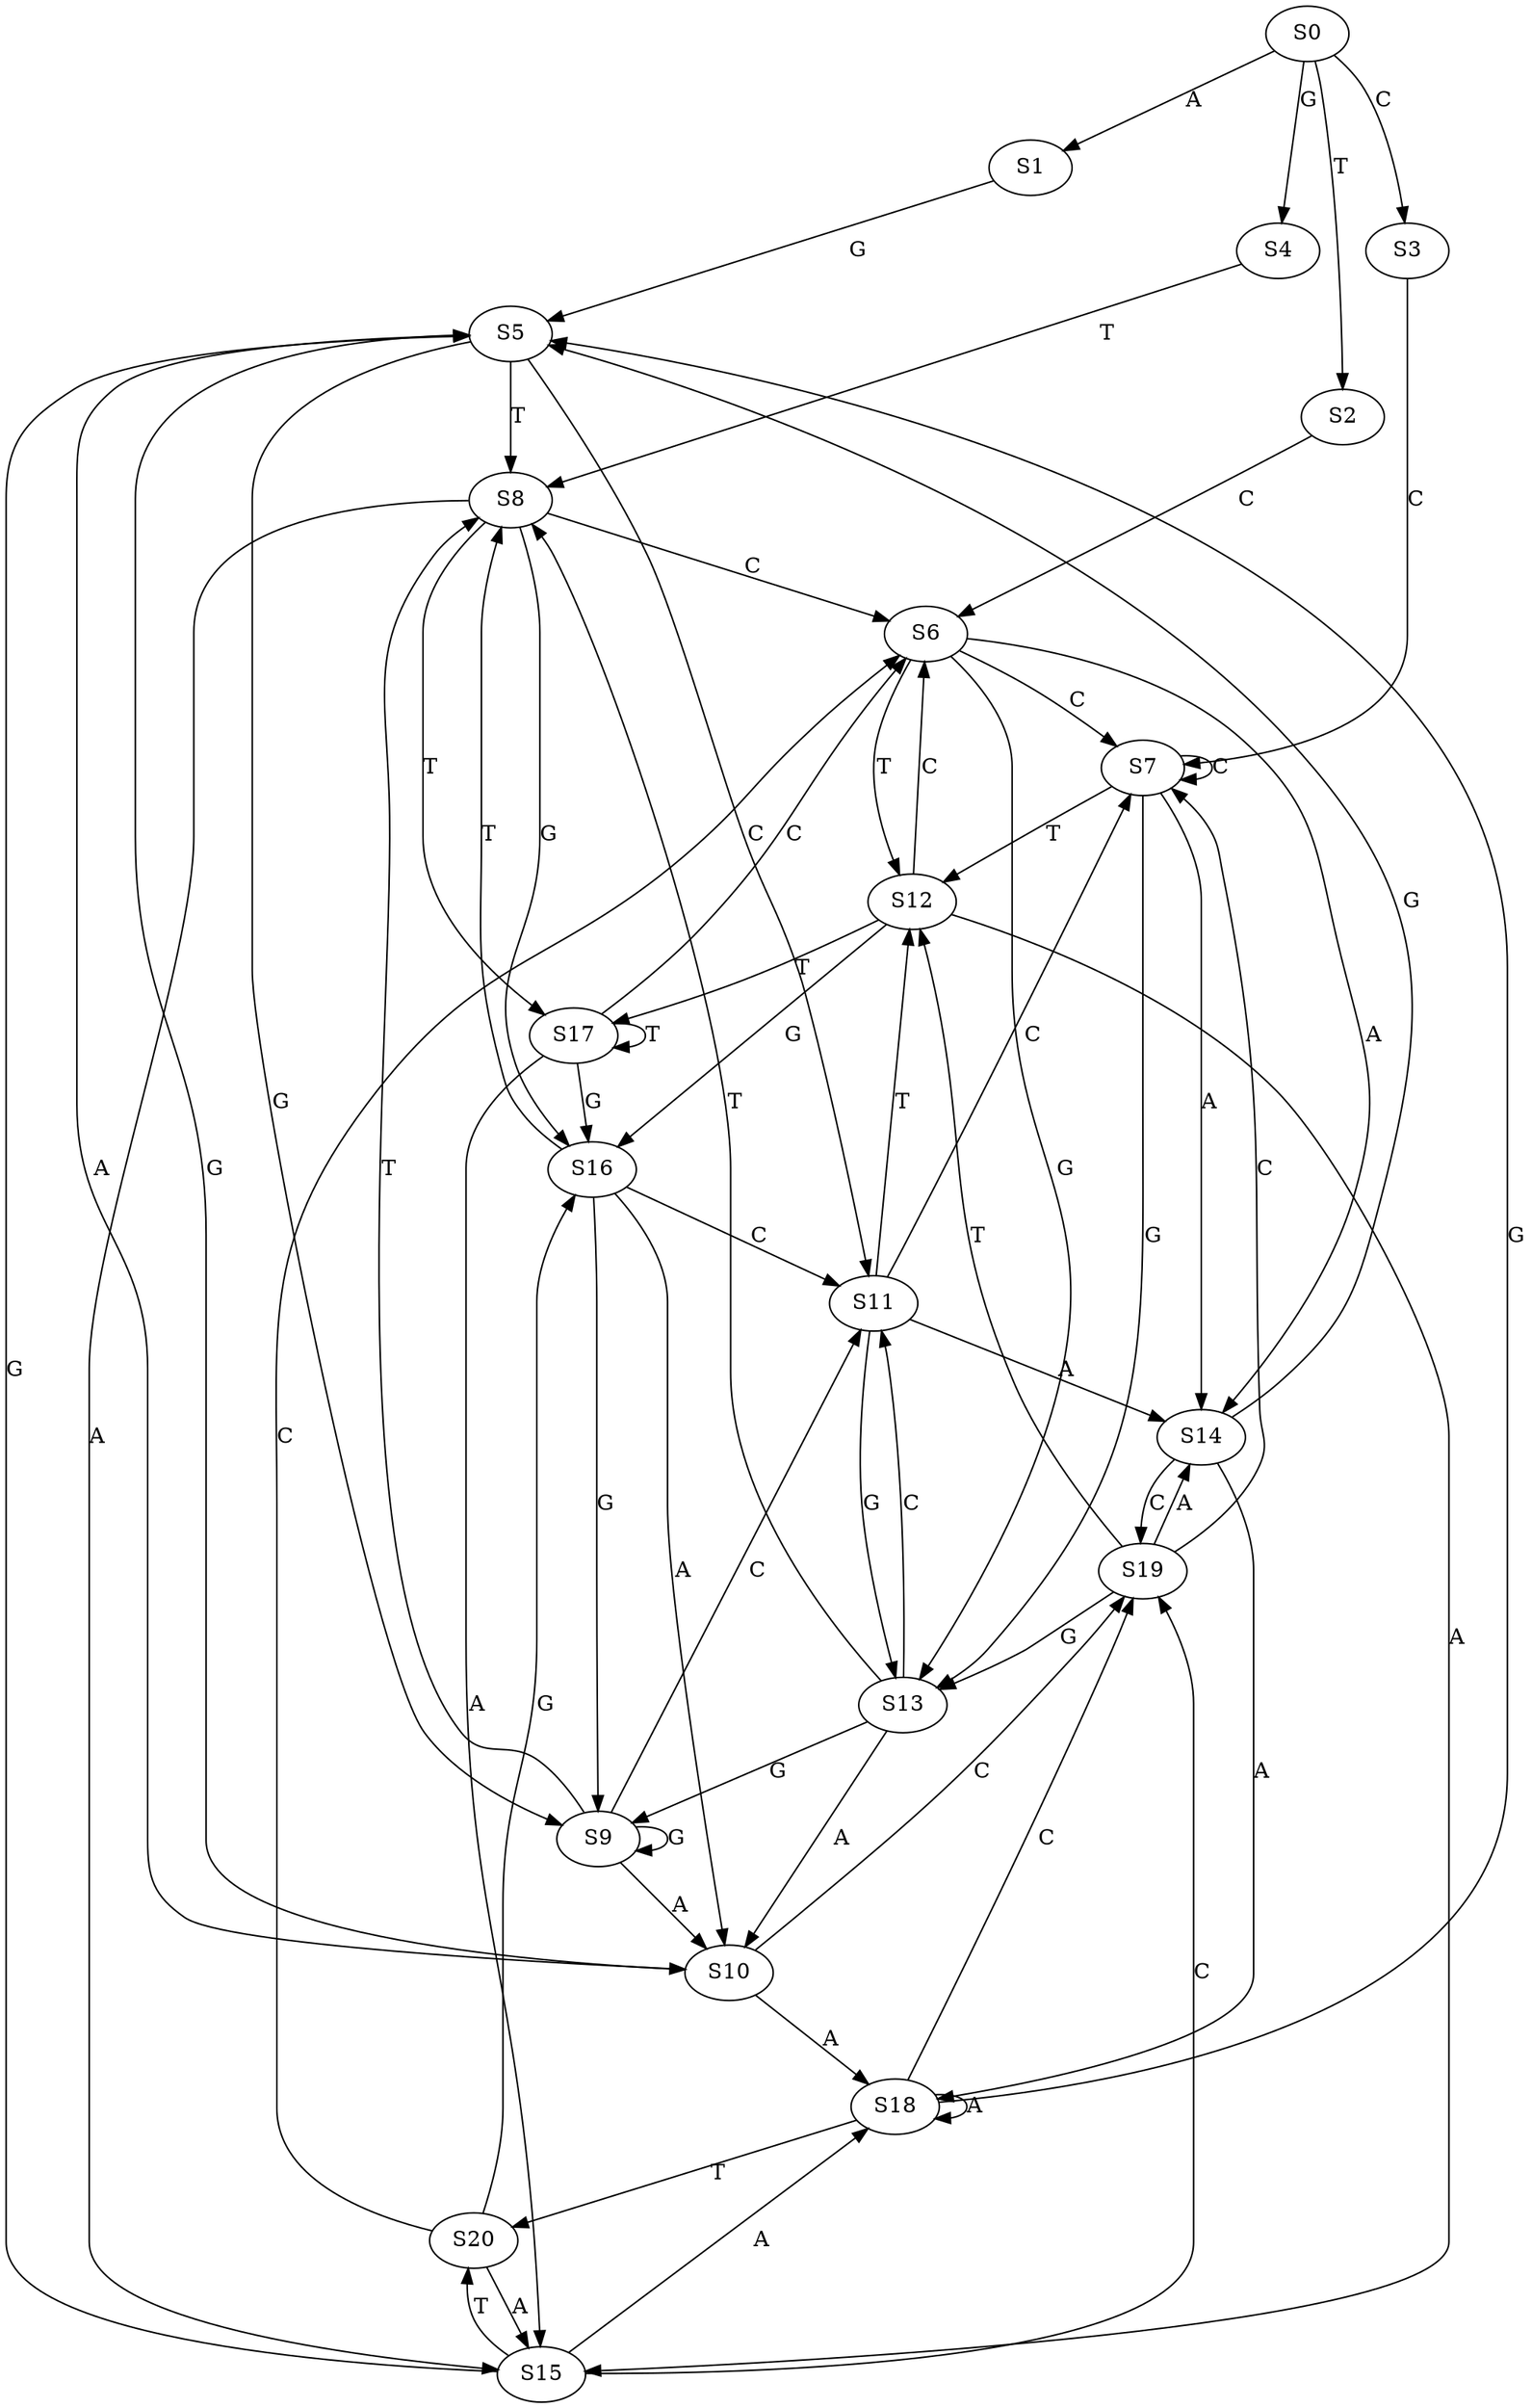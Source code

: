 strict digraph  {
	S0 -> S1 [ label = A ];
	S0 -> S2 [ label = T ];
	S0 -> S3 [ label = C ];
	S0 -> S4 [ label = G ];
	S1 -> S5 [ label = G ];
	S2 -> S6 [ label = C ];
	S3 -> S7 [ label = C ];
	S4 -> S8 [ label = T ];
	S5 -> S8 [ label = T ];
	S5 -> S9 [ label = G ];
	S5 -> S10 [ label = A ];
	S5 -> S11 [ label = C ];
	S6 -> S12 [ label = T ];
	S6 -> S13 [ label = G ];
	S6 -> S7 [ label = C ];
	S6 -> S14 [ label = A ];
	S7 -> S13 [ label = G ];
	S7 -> S7 [ label = C ];
	S7 -> S14 [ label = A ];
	S7 -> S12 [ label = T ];
	S8 -> S15 [ label = A ];
	S8 -> S6 [ label = C ];
	S8 -> S16 [ label = G ];
	S8 -> S17 [ label = T ];
	S9 -> S10 [ label = A ];
	S9 -> S8 [ label = T ];
	S9 -> S9 [ label = G ];
	S9 -> S11 [ label = C ];
	S10 -> S5 [ label = G ];
	S10 -> S18 [ label = A ];
	S10 -> S19 [ label = C ];
	S11 -> S7 [ label = C ];
	S11 -> S12 [ label = T ];
	S11 -> S13 [ label = G ];
	S11 -> S14 [ label = A ];
	S12 -> S16 [ label = G ];
	S12 -> S6 [ label = C ];
	S12 -> S15 [ label = A ];
	S12 -> S17 [ label = T ];
	S13 -> S9 [ label = G ];
	S13 -> S8 [ label = T ];
	S13 -> S10 [ label = A ];
	S13 -> S11 [ label = C ];
	S14 -> S5 [ label = G ];
	S14 -> S19 [ label = C ];
	S14 -> S18 [ label = A ];
	S15 -> S5 [ label = G ];
	S15 -> S20 [ label = T ];
	S15 -> S18 [ label = A ];
	S15 -> S19 [ label = C ];
	S16 -> S10 [ label = A ];
	S16 -> S8 [ label = T ];
	S16 -> S11 [ label = C ];
	S16 -> S9 [ label = G ];
	S17 -> S15 [ label = A ];
	S17 -> S6 [ label = C ];
	S17 -> S16 [ label = G ];
	S17 -> S17 [ label = T ];
	S18 -> S20 [ label = T ];
	S18 -> S19 [ label = C ];
	S18 -> S5 [ label = G ];
	S18 -> S18 [ label = A ];
	S19 -> S14 [ label = A ];
	S19 -> S12 [ label = T ];
	S19 -> S7 [ label = C ];
	S19 -> S13 [ label = G ];
	S20 -> S15 [ label = A ];
	S20 -> S6 [ label = C ];
	S20 -> S16 [ label = G ];
}
